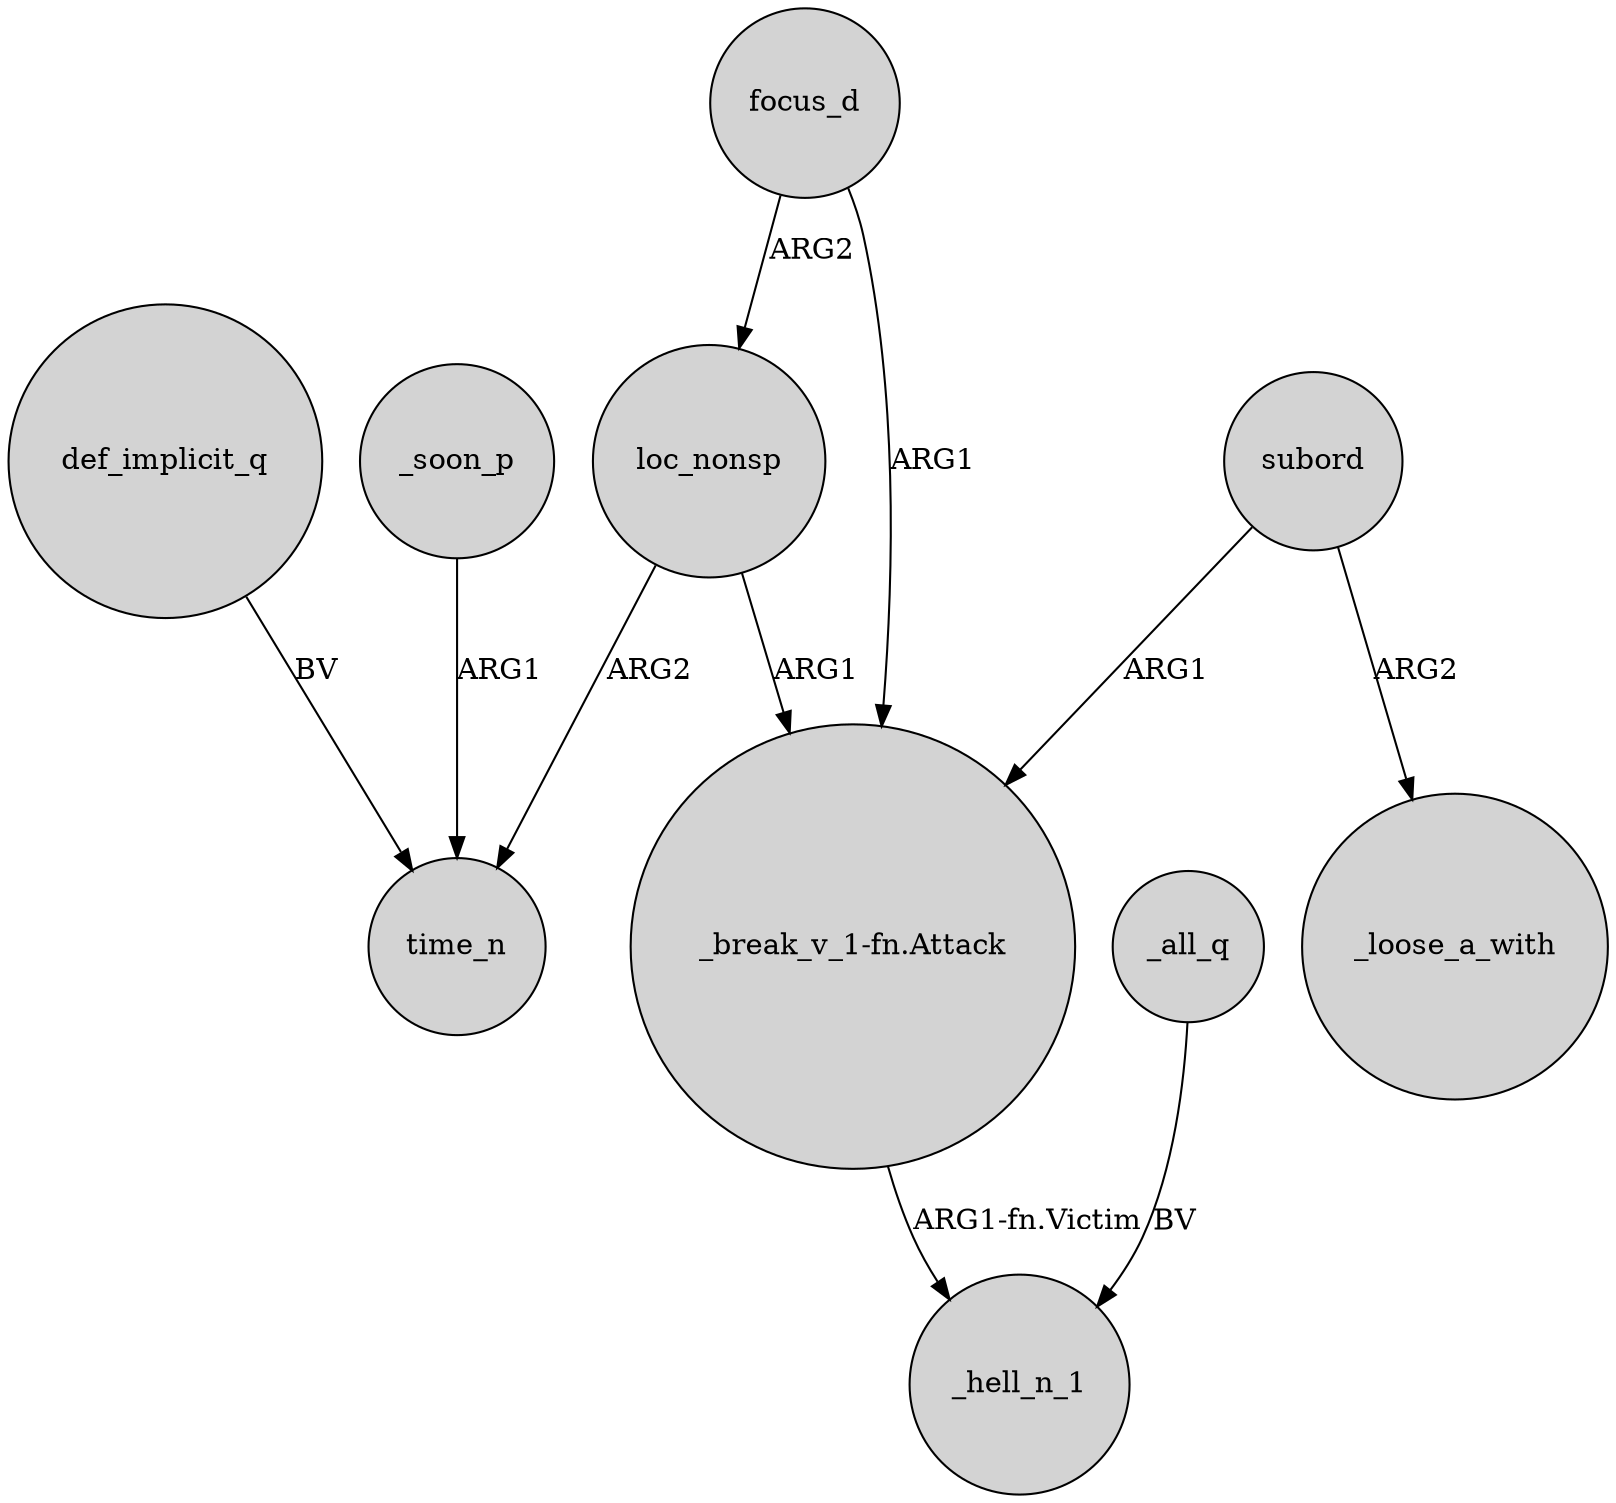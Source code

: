digraph {
	node [shape=circle style=filled]
	loc_nonsp -> time_n [label=ARG2]
	subord -> "_break_v_1-fn.Attack" [label=ARG1]
	focus_d -> loc_nonsp [label=ARG2]
	"_break_v_1-fn.Attack" -> _hell_n_1 [label="ARG1-fn.Victim"]
	_all_q -> _hell_n_1 [label=BV]
	loc_nonsp -> "_break_v_1-fn.Attack" [label=ARG1]
	subord -> _loose_a_with [label=ARG2]
	focus_d -> "_break_v_1-fn.Attack" [label=ARG1]
	def_implicit_q -> time_n [label=BV]
	_soon_p -> time_n [label=ARG1]
}
